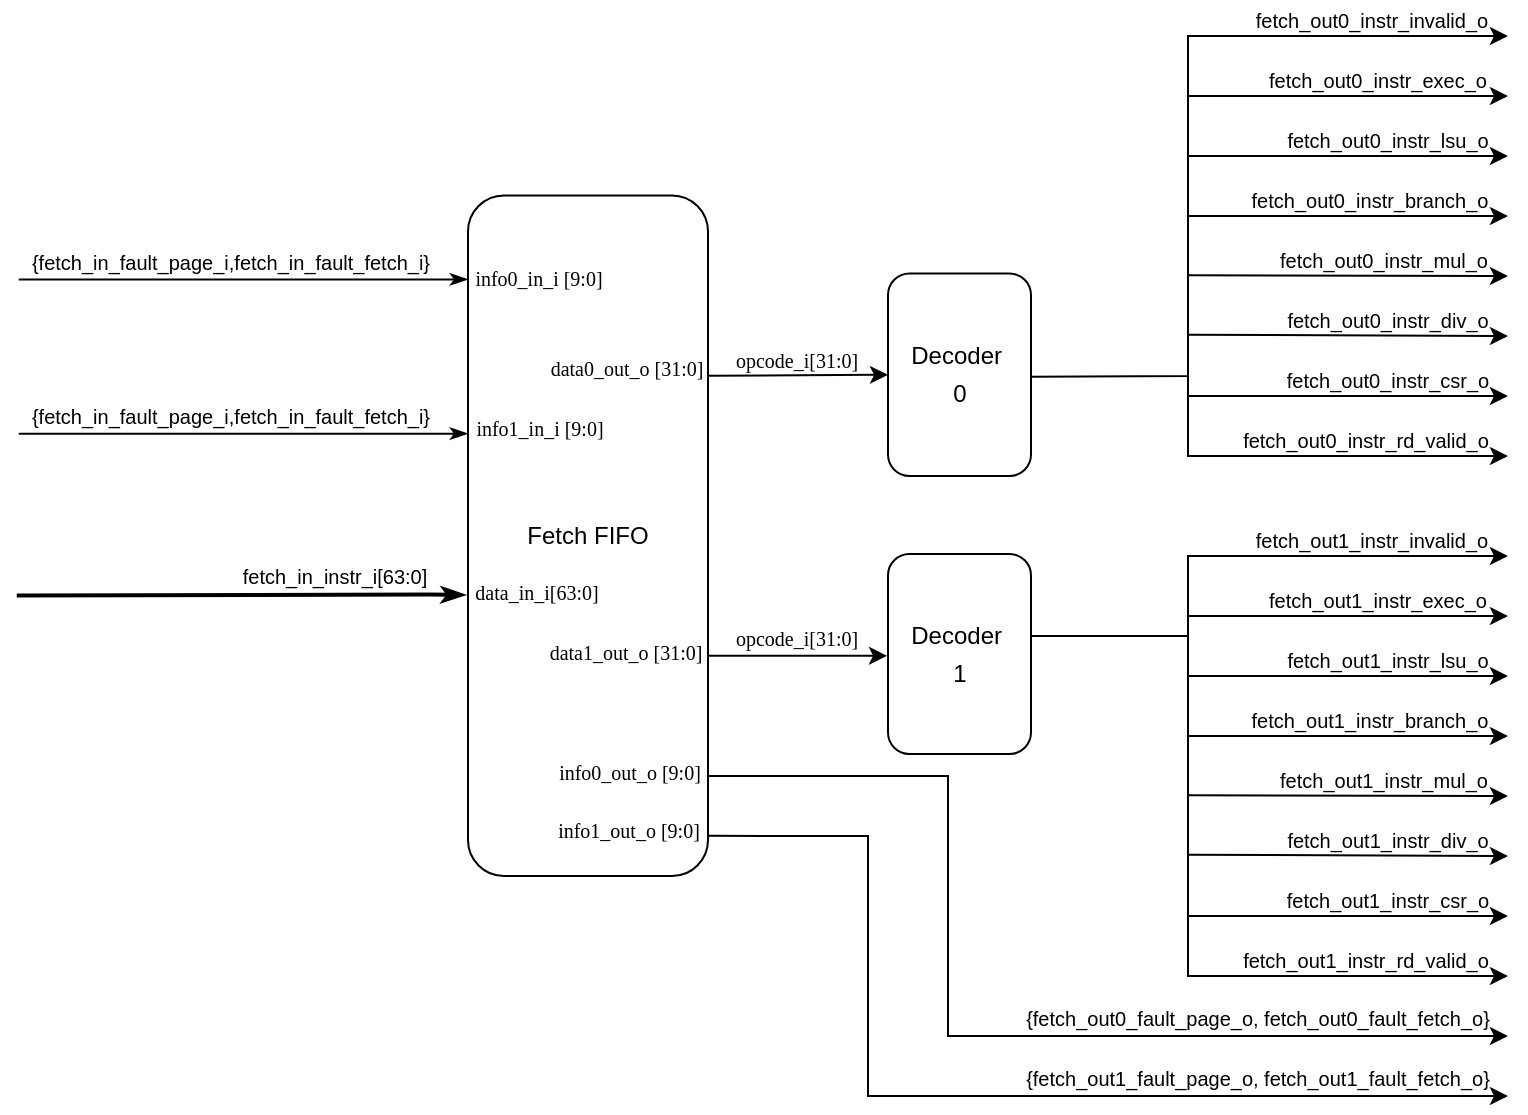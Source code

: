 <mxfile version="21.5.0" type="device">
  <diagram name="第 1 页" id="pXzLiLjHhXSIVCmC8Eia">
    <mxGraphModel dx="1329" dy="2537" grid="1" gridSize="10" guides="1" tooltips="1" connect="1" arrows="1" fold="1" page="1" pageScale="1" pageWidth="1169" pageHeight="827" math="0" shadow="0">
      <root>
        <mxCell id="0" />
        <mxCell id="1" parent="0" />
        <mxCell id="ue-ctrKMIbQpuEvLSKWv-120" value="Fetch FIFO" style="rounded=1;whiteSpace=wrap;html=1;" vertex="1" parent="1">
          <mxGeometry x="280" y="-640.25" width="120" height="340.25" as="geometry" />
        </mxCell>
        <mxCell id="ue-ctrKMIbQpuEvLSKWv-107" value="&lt;div style=&quot;line-height: 19px;&quot;&gt;&lt;font style=&quot;font-size: 10px;&quot; face=&quot;Times New Roman&quot;&gt;info0_in_i [9:0]&lt;/font&gt;&lt;/div&gt;" style="text;strokeColor=none;align=center;fillColor=none;html=1;verticalAlign=middle;whiteSpace=wrap;rounded=0;" vertex="1" parent="1">
          <mxGeometry x="280" y="-609.62" width="71" height="21" as="geometry" />
        </mxCell>
        <mxCell id="ue-ctrKMIbQpuEvLSKWv-108" value="&lt;div style=&quot;line-height: 19px;&quot;&gt;&lt;font style=&quot;font-size: 10px;&quot; face=&quot;Times New Roman&quot;&gt;info1_in_i [9:0]&lt;/font&gt;&lt;/div&gt;" style="text;strokeColor=none;align=center;fillColor=none;html=1;verticalAlign=middle;whiteSpace=wrap;rounded=0;" vertex="1" parent="1">
          <mxGeometry x="281" y="-534.88" width="70" height="21" as="geometry" />
        </mxCell>
        <mxCell id="ue-ctrKMIbQpuEvLSKWv-109" value="&lt;div style=&quot;line-height: 19px;&quot;&gt;&lt;div style=&quot;line-height: 19px;&quot;&gt;&lt;font style=&quot;font-size: 10px;&quot; face=&quot;Times New Roman&quot;&gt;data1_out_o [31:0]&lt;/font&gt;&lt;/div&gt;&lt;/div&gt;" style="text;strokeColor=none;align=center;fillColor=none;html=1;verticalAlign=middle;whiteSpace=wrap;rounded=0;" vertex="1" parent="1">
          <mxGeometry x="317.5" y="-417" width="82" height="10" as="geometry" />
        </mxCell>
        <mxCell id="ue-ctrKMIbQpuEvLSKWv-110" value="&lt;div style=&quot;line-height: 19px;&quot;&gt;&lt;div style=&quot;line-height: 19px;&quot;&gt;&lt;font style=&quot;font-size: 10px;&quot; face=&quot;Times New Roman&quot;&gt;data0_out_o [31:0]&lt;/font&gt;&lt;/div&gt;&lt;/div&gt;" style="text;strokeColor=none;align=center;fillColor=none;html=1;verticalAlign=middle;whiteSpace=wrap;rounded=0;" vertex="1" parent="1">
          <mxGeometry x="319.5" y="-558.63" width="79" height="10" as="geometry" />
        </mxCell>
        <mxCell id="ue-ctrKMIbQpuEvLSKWv-111" value="&lt;div style=&quot;line-height: 19px; font-size: 10px;&quot;&gt;&lt;font face=&quot;Times New Roman&quot;&gt;data_in_i[63:0]&lt;/font&gt;&lt;/div&gt;" style="text;strokeColor=none;align=center;fillColor=none;html=1;verticalAlign=middle;whiteSpace=wrap;rounded=0;" vertex="1" parent="1">
          <mxGeometry x="284" y="-452" width="61" height="20" as="geometry" />
        </mxCell>
        <mxCell id="ue-ctrKMIbQpuEvLSKWv-112" value="&lt;div style=&quot;line-height: 19px;&quot;&gt;&lt;font style=&quot;font-size: 10px;&quot;&gt;fetch_in_instr_i[63:0]&lt;/font&gt;&lt;/div&gt;" style="text;strokeColor=none;align=center;fillColor=none;html=1;verticalAlign=middle;whiteSpace=wrap;rounded=0;" vertex="1" parent="1">
          <mxGeometry x="167.26" y="-455.24" width="93.28" height="10" as="geometry" />
        </mxCell>
        <mxCell id="ue-ctrKMIbQpuEvLSKWv-113" value="" style="endArrow=classicThin;html=1;rounded=0;entryX=-0.009;entryY=0.286;entryDx=0;entryDy=0;entryPerimeter=0;endFill=1;" edge="1" parent="1">
          <mxGeometry width="50" height="50" relative="1" as="geometry">
            <mxPoint x="55.38" y="-521.13" as="sourcePoint" />
            <mxPoint x="279.999" y="-521.172" as="targetPoint" />
            <Array as="points">
              <mxPoint x="262.1" y="-521.13" />
            </Array>
          </mxGeometry>
        </mxCell>
        <mxCell id="ue-ctrKMIbQpuEvLSKWv-114" value="" style="endArrow=classicThin;html=1;rounded=0;entryX=-0.014;entryY=0.672;entryDx=0;entryDy=0;entryPerimeter=0;endFill=1;strokeWidth=2;" edge="1" parent="1">
          <mxGeometry width="50" height="50" relative="1" as="geometry">
            <mxPoint x="54.38" y="-440.24" as="sourcePoint" />
            <mxPoint x="278.665" y="-440.524" as="targetPoint" />
            <Array as="points">
              <mxPoint x="261.1" y="-440.74" />
            </Array>
          </mxGeometry>
        </mxCell>
        <mxCell id="ue-ctrKMIbQpuEvLSKWv-115" value="&lt;font style=&quot;font-size: 10px;&quot;&gt;{fetch_in_fault_page_i,fetch_in_fault_fetch_i}&lt;/font&gt;" style="text;strokeColor=none;align=center;fillColor=none;html=1;verticalAlign=middle;whiteSpace=wrap;rounded=0;" vertex="1" parent="1">
          <mxGeometry x="58.38" y="-534.88" width="207.03" height="10.75" as="geometry" />
        </mxCell>
        <mxCell id="ue-ctrKMIbQpuEvLSKWv-116" value="" style="endArrow=classicThin;html=1;rounded=0;entryX=-0.009;entryY=0.286;entryDx=0;entryDy=0;entryPerimeter=0;endFill=1;" edge="1" parent="1">
          <mxGeometry width="50" height="50" relative="1" as="geometry">
            <mxPoint x="55.38" y="-598.25" as="sourcePoint" />
            <mxPoint x="279.999" y="-598.292" as="targetPoint" />
            <Array as="points">
              <mxPoint x="262.1" y="-598.25" />
            </Array>
          </mxGeometry>
        </mxCell>
        <mxCell id="ue-ctrKMIbQpuEvLSKWv-117" value="&lt;font style=&quot;font-size: 10px;&quot;&gt;{fetch_in_fault_page_i,fetch_in_fault_fetch_i}&lt;/font&gt;" style="text;strokeColor=none;align=center;fillColor=none;html=1;verticalAlign=middle;whiteSpace=wrap;rounded=0;" vertex="1" parent="1">
          <mxGeometry x="58.38" y="-612" width="207.03" height="10.75" as="geometry" />
        </mxCell>
        <mxCell id="ue-ctrKMIbQpuEvLSKWv-118" value="&lt;div style=&quot;line-height: 19px;&quot;&gt;&lt;font style=&quot;font-size: 12px;&quot;&gt;Decoder&amp;nbsp;&lt;/font&gt;&lt;/div&gt;&lt;div style=&quot;line-height: 19px;&quot;&gt;&lt;font style=&quot;font-size: 12px;&quot;&gt;0&lt;/font&gt;&lt;/div&gt;" style="rounded=1;whiteSpace=wrap;html=1;" vertex="1" parent="1">
          <mxGeometry x="490" y="-601.25" width="71.5" height="101.25" as="geometry" />
        </mxCell>
        <mxCell id="ue-ctrKMIbQpuEvLSKWv-119" value="&lt;div style=&quot;line-height: 19px;&quot;&gt;&lt;font style=&quot;font-size: 12px;&quot;&gt;Decoder&amp;nbsp;&lt;/font&gt;&lt;/div&gt;&lt;div style=&quot;line-height: 19px;&quot;&gt;&lt;font style=&quot;font-size: 12px;&quot;&gt;1&lt;/font&gt;&lt;/div&gt;" style="rounded=1;whiteSpace=wrap;html=1;" vertex="1" parent="1">
          <mxGeometry x="490" y="-461" width="71.5" height="100" as="geometry" />
        </mxCell>
        <mxCell id="ue-ctrKMIbQpuEvLSKWv-122" value="" style="endArrow=classic;html=1;rounded=0;exitX=1;exitY=0.265;exitDx=0;exitDy=0;exitPerimeter=0;entryX=0;entryY=0.5;entryDx=0;entryDy=0;" edge="1" parent="1" source="ue-ctrKMIbQpuEvLSKWv-120" target="ue-ctrKMIbQpuEvLSKWv-118">
          <mxGeometry width="50" height="50" relative="1" as="geometry">
            <mxPoint x="410" y="-551.25" as="sourcePoint" />
            <mxPoint x="460" y="-601.25" as="targetPoint" />
          </mxGeometry>
        </mxCell>
        <mxCell id="ue-ctrKMIbQpuEvLSKWv-123" value="" style="endArrow=classic;html=1;rounded=0;exitX=1;exitY=0.647;exitDx=0;exitDy=0;exitPerimeter=0;entryX=-0.007;entryY=0.409;entryDx=0;entryDy=0;entryPerimeter=0;" edge="1" parent="1">
          <mxGeometry width="50" height="50" relative="1" as="geometry">
            <mxPoint x="400" y="-410.108" as="sourcePoint" />
            <mxPoint x="489.5" y="-410.1" as="targetPoint" />
          </mxGeometry>
        </mxCell>
        <mxCell id="ue-ctrKMIbQpuEvLSKWv-124" value="&lt;div style=&quot;line-height: 19px;&quot;&gt;&lt;font style=&quot;font-size: 10px;&quot; face=&quot;Times New Roman&quot;&gt;opcode_i[31:0]&lt;/font&gt;&lt;/div&gt;" style="text;strokeColor=none;align=center;fillColor=none;html=1;verticalAlign=middle;whiteSpace=wrap;rounded=0;" vertex="1" parent="1">
          <mxGeometry x="410" y="-567.63" width="68.5" height="20" as="geometry" />
        </mxCell>
        <mxCell id="ue-ctrKMIbQpuEvLSKWv-125" value="&lt;div style=&quot;line-height: 19px;&quot;&gt;&lt;font style=&quot;font-size: 10px;&quot; face=&quot;Times New Roman&quot;&gt;opcode_i[31:0]&lt;/font&gt;&lt;/div&gt;" style="text;strokeColor=none;align=center;fillColor=none;html=1;verticalAlign=middle;whiteSpace=wrap;rounded=0;" vertex="1" parent="1">
          <mxGeometry x="410" y="-429" width="68.5" height="20" as="geometry" />
        </mxCell>
        <mxCell id="ue-ctrKMIbQpuEvLSKWv-126" value="" style="endArrow=classic;html=1;rounded=0;exitX=1.002;exitY=0.51;exitDx=0;exitDy=0;exitPerimeter=0;" edge="1" parent="1" source="ue-ctrKMIbQpuEvLSKWv-118">
          <mxGeometry width="50" height="50" relative="1" as="geometry">
            <mxPoint x="600" y="-548.63" as="sourcePoint" />
            <mxPoint x="800" y="-720" as="targetPoint" />
            <Array as="points">
              <mxPoint x="640" y="-550" />
              <mxPoint x="640" y="-720" />
            </Array>
          </mxGeometry>
        </mxCell>
        <mxCell id="ue-ctrKMIbQpuEvLSKWv-127" value="" style="endArrow=none;html=1;rounded=0;exitX=1.002;exitY=0.41;exitDx=0;exitDy=0;exitPerimeter=0;endFill=0;" edge="1" parent="1" source="ue-ctrKMIbQpuEvLSKWv-119">
          <mxGeometry width="50" height="50" relative="1" as="geometry">
            <mxPoint x="561.5" y="-419" as="sourcePoint" />
            <mxPoint x="640" y="-420" as="targetPoint" />
          </mxGeometry>
        </mxCell>
        <mxCell id="ue-ctrKMIbQpuEvLSKWv-131" value="" style="endArrow=classic;html=1;rounded=0;" edge="1" parent="1">
          <mxGeometry width="50" height="50" relative="1" as="geometry">
            <mxPoint x="640" y="-690" as="sourcePoint" />
            <mxPoint x="800" y="-690" as="targetPoint" />
          </mxGeometry>
        </mxCell>
        <mxCell id="ue-ctrKMIbQpuEvLSKWv-132" value="" style="endArrow=classic;html=1;rounded=0;" edge="1" parent="1">
          <mxGeometry width="50" height="50" relative="1" as="geometry">
            <mxPoint x="640" y="-660" as="sourcePoint" />
            <mxPoint x="800" y="-660" as="targetPoint" />
          </mxGeometry>
        </mxCell>
        <mxCell id="ue-ctrKMIbQpuEvLSKWv-133" value="" style="endArrow=classic;html=1;rounded=0;" edge="1" parent="1">
          <mxGeometry width="50" height="50" relative="1" as="geometry">
            <mxPoint x="640" y="-630" as="sourcePoint" />
            <mxPoint x="800" y="-630" as="targetPoint" />
          </mxGeometry>
        </mxCell>
        <mxCell id="ue-ctrKMIbQpuEvLSKWv-134" value="" style="endArrow=classic;html=1;rounded=0;" edge="1" parent="1">
          <mxGeometry width="50" height="50" relative="1" as="geometry">
            <mxPoint x="640" y="-600.42" as="sourcePoint" />
            <mxPoint x="800" y="-600" as="targetPoint" />
          </mxGeometry>
        </mxCell>
        <mxCell id="ue-ctrKMIbQpuEvLSKWv-135" value="" style="endArrow=classic;html=1;rounded=0;" edge="1" parent="1">
          <mxGeometry width="50" height="50" relative="1" as="geometry">
            <mxPoint x="640" y="-570.63" as="sourcePoint" />
            <mxPoint x="800" y="-570" as="targetPoint" />
          </mxGeometry>
        </mxCell>
        <mxCell id="ue-ctrKMIbQpuEvLSKWv-136" value="" style="endArrow=classic;html=1;rounded=0;" edge="1" parent="1">
          <mxGeometry width="50" height="50" relative="1" as="geometry">
            <mxPoint x="640" y="-550" as="sourcePoint" />
            <mxPoint x="800" y="-540" as="targetPoint" />
            <Array as="points">
              <mxPoint x="640" y="-540" />
            </Array>
          </mxGeometry>
        </mxCell>
        <mxCell id="ue-ctrKMIbQpuEvLSKWv-137" value="&lt;font style=&quot;font-size: 10px;&quot;&gt;fetch_out0_instr_invalid_o&lt;/font&gt;" style="text;strokeColor=none;align=center;fillColor=none;html=1;verticalAlign=middle;whiteSpace=wrap;rounded=0;" vertex="1" parent="1">
          <mxGeometry x="667" y="-738" width="130" height="20" as="geometry" />
        </mxCell>
        <mxCell id="ue-ctrKMIbQpuEvLSKWv-138" value="fetch_out0_instr_exec_o" style="text;strokeColor=none;align=center;fillColor=none;html=1;verticalAlign=middle;whiteSpace=wrap;rounded=0;fontSize=10;" vertex="1" parent="1">
          <mxGeometry x="670" y="-708" width="130" height="20" as="geometry" />
        </mxCell>
        <mxCell id="ue-ctrKMIbQpuEvLSKWv-139" value="" style="endArrow=classic;html=1;rounded=0;" edge="1" parent="1">
          <mxGeometry width="50" height="50" relative="1" as="geometry">
            <mxPoint x="640" y="-540" as="sourcePoint" />
            <mxPoint x="800" y="-510" as="targetPoint" />
            <Array as="points">
              <mxPoint x="640" y="-510" />
            </Array>
          </mxGeometry>
        </mxCell>
        <mxCell id="ue-ctrKMIbQpuEvLSKWv-140" value="fetch_out0_instr_lsu_o" style="text;strokeColor=none;align=center;fillColor=none;html=1;verticalAlign=middle;whiteSpace=wrap;rounded=0;fontSize=10;" vertex="1" parent="1">
          <mxGeometry x="675" y="-678" width="130" height="20" as="geometry" />
        </mxCell>
        <mxCell id="ue-ctrKMIbQpuEvLSKWv-141" value="fetch_out0_instr_branch_o" style="text;strokeColor=none;align=center;fillColor=none;html=1;verticalAlign=middle;whiteSpace=wrap;rounded=0;fontSize=10;" vertex="1" parent="1">
          <mxGeometry x="666" y="-648" width="130" height="20" as="geometry" />
        </mxCell>
        <mxCell id="ue-ctrKMIbQpuEvLSKWv-142" value="fetch_out0_instr_mul_o" style="text;strokeColor=none;align=center;fillColor=none;html=1;verticalAlign=middle;whiteSpace=wrap;rounded=0;fontSize=10;" vertex="1" parent="1">
          <mxGeometry x="673" y="-618.25" width="130" height="20" as="geometry" />
        </mxCell>
        <mxCell id="ue-ctrKMIbQpuEvLSKWv-143" value="fetch_out0_instr_div_o" style="text;strokeColor=none;align=center;fillColor=none;html=1;verticalAlign=middle;whiteSpace=wrap;rounded=0;fontSize=10;" vertex="1" parent="1">
          <mxGeometry x="675" y="-587.63" width="130" height="20" as="geometry" />
        </mxCell>
        <mxCell id="ue-ctrKMIbQpuEvLSKWv-144" value="fetch_out0_instr_csr_o" style="text;strokeColor=none;align=center;fillColor=none;html=1;verticalAlign=middle;whiteSpace=wrap;rounded=0;fontSize=10;" vertex="1" parent="1">
          <mxGeometry x="675" y="-557.63" width="130" height="20" as="geometry" />
        </mxCell>
        <mxCell id="ue-ctrKMIbQpuEvLSKWv-145" value="fetch_out0_instr_rd_valid_o" style="text;strokeColor=none;align=center;fillColor=none;html=1;verticalAlign=middle;whiteSpace=wrap;rounded=0;fontSize=10;" vertex="1" parent="1">
          <mxGeometry x="664" y="-527.88" width="130" height="20" as="geometry" />
        </mxCell>
        <mxCell id="ue-ctrKMIbQpuEvLSKWv-161" value="" style="endArrow=classic;html=1;rounded=0;" edge="1" parent="1">
          <mxGeometry width="50" height="50" relative="1" as="geometry">
            <mxPoint x="640" y="-289" as="sourcePoint" />
            <mxPoint x="800" y="-460" as="targetPoint" />
            <Array as="points">
              <mxPoint x="640" y="-460" />
            </Array>
          </mxGeometry>
        </mxCell>
        <mxCell id="ue-ctrKMIbQpuEvLSKWv-162" value="" style="endArrow=classic;html=1;rounded=0;" edge="1" parent="1">
          <mxGeometry width="50" height="50" relative="1" as="geometry">
            <mxPoint x="640" y="-430" as="sourcePoint" />
            <mxPoint x="800" y="-430" as="targetPoint" />
          </mxGeometry>
        </mxCell>
        <mxCell id="ue-ctrKMIbQpuEvLSKWv-163" value="" style="endArrow=classic;html=1;rounded=0;" edge="1" parent="1">
          <mxGeometry width="50" height="50" relative="1" as="geometry">
            <mxPoint x="640" y="-400" as="sourcePoint" />
            <mxPoint x="800" y="-400" as="targetPoint" />
          </mxGeometry>
        </mxCell>
        <mxCell id="ue-ctrKMIbQpuEvLSKWv-164" value="" style="endArrow=classic;html=1;rounded=0;" edge="1" parent="1">
          <mxGeometry width="50" height="50" relative="1" as="geometry">
            <mxPoint x="640" y="-370" as="sourcePoint" />
            <mxPoint x="800" y="-370" as="targetPoint" />
          </mxGeometry>
        </mxCell>
        <mxCell id="ue-ctrKMIbQpuEvLSKWv-165" value="" style="endArrow=classic;html=1;rounded=0;" edge="1" parent="1">
          <mxGeometry width="50" height="50" relative="1" as="geometry">
            <mxPoint x="640" y="-340.42" as="sourcePoint" />
            <mxPoint x="800" y="-340" as="targetPoint" />
          </mxGeometry>
        </mxCell>
        <mxCell id="ue-ctrKMIbQpuEvLSKWv-166" value="" style="endArrow=classic;html=1;rounded=0;" edge="1" parent="1">
          <mxGeometry width="50" height="50" relative="1" as="geometry">
            <mxPoint x="640" y="-310.63" as="sourcePoint" />
            <mxPoint x="800" y="-310" as="targetPoint" />
          </mxGeometry>
        </mxCell>
        <mxCell id="ue-ctrKMIbQpuEvLSKWv-167" value="" style="endArrow=classic;html=1;rounded=0;" edge="1" parent="1">
          <mxGeometry width="50" height="50" relative="1" as="geometry">
            <mxPoint x="640" y="-290" as="sourcePoint" />
            <mxPoint x="800" y="-280" as="targetPoint" />
            <Array as="points">
              <mxPoint x="640" y="-280" />
            </Array>
          </mxGeometry>
        </mxCell>
        <mxCell id="ue-ctrKMIbQpuEvLSKWv-168" value="&lt;font style=&quot;font-size: 10px;&quot;&gt;fetch_out1_instr_invalid_o&lt;/font&gt;" style="text;strokeColor=none;align=center;fillColor=none;html=1;verticalAlign=middle;whiteSpace=wrap;rounded=0;" vertex="1" parent="1">
          <mxGeometry x="667" y="-478" width="130" height="20" as="geometry" />
        </mxCell>
        <mxCell id="ue-ctrKMIbQpuEvLSKWv-169" value="fetch_out1_instr_exec_o" style="text;strokeColor=none;align=center;fillColor=none;html=1;verticalAlign=middle;whiteSpace=wrap;rounded=0;fontSize=10;" vertex="1" parent="1">
          <mxGeometry x="670" y="-448" width="130" height="20" as="geometry" />
        </mxCell>
        <mxCell id="ue-ctrKMIbQpuEvLSKWv-170" value="" style="endArrow=classic;html=1;rounded=0;" edge="1" parent="1">
          <mxGeometry width="50" height="50" relative="1" as="geometry">
            <mxPoint x="640" y="-280" as="sourcePoint" />
            <mxPoint x="800" y="-250" as="targetPoint" />
            <Array as="points">
              <mxPoint x="640" y="-250" />
            </Array>
          </mxGeometry>
        </mxCell>
        <mxCell id="ue-ctrKMIbQpuEvLSKWv-171" value="fetch_out1_instr_lsu_o" style="text;strokeColor=none;align=center;fillColor=none;html=1;verticalAlign=middle;whiteSpace=wrap;rounded=0;fontSize=10;" vertex="1" parent="1">
          <mxGeometry x="675" y="-418" width="130" height="20" as="geometry" />
        </mxCell>
        <mxCell id="ue-ctrKMIbQpuEvLSKWv-172" value="fetch_out1_instr_branch_o" style="text;strokeColor=none;align=center;fillColor=none;html=1;verticalAlign=middle;whiteSpace=wrap;rounded=0;fontSize=10;" vertex="1" parent="1">
          <mxGeometry x="666" y="-388" width="130" height="20" as="geometry" />
        </mxCell>
        <mxCell id="ue-ctrKMIbQpuEvLSKWv-173" value="fetch_out1_instr_mul_o" style="text;strokeColor=none;align=center;fillColor=none;html=1;verticalAlign=middle;whiteSpace=wrap;rounded=0;fontSize=10;" vertex="1" parent="1">
          <mxGeometry x="673" y="-358.25" width="130" height="20" as="geometry" />
        </mxCell>
        <mxCell id="ue-ctrKMIbQpuEvLSKWv-174" value="fetch_out1_instr_div_o" style="text;strokeColor=none;align=center;fillColor=none;html=1;verticalAlign=middle;whiteSpace=wrap;rounded=0;fontSize=10;" vertex="1" parent="1">
          <mxGeometry x="675" y="-327.63" width="130" height="20" as="geometry" />
        </mxCell>
        <mxCell id="ue-ctrKMIbQpuEvLSKWv-175" value="fetch_out1_instr_csr_o" style="text;strokeColor=none;align=center;fillColor=none;html=1;verticalAlign=middle;whiteSpace=wrap;rounded=0;fontSize=10;" vertex="1" parent="1">
          <mxGeometry x="675" y="-297.63" width="130" height="20" as="geometry" />
        </mxCell>
        <mxCell id="ue-ctrKMIbQpuEvLSKWv-176" value="fetch_out1_instr_rd_valid_o" style="text;strokeColor=none;align=center;fillColor=none;html=1;verticalAlign=middle;whiteSpace=wrap;rounded=0;fontSize=10;" vertex="1" parent="1">
          <mxGeometry x="664" y="-267.88" width="130" height="20" as="geometry" />
        </mxCell>
        <mxCell id="ue-ctrKMIbQpuEvLSKWv-179" value="&lt;div style=&quot;line-height: 19px;&quot;&gt;&lt;font style=&quot;font-size: 10px;&quot; face=&quot;Times New Roman&quot;&gt;info1_out_o [9:0]&lt;/font&gt;&lt;/div&gt;" style="text;strokeColor=none;align=center;fillColor=none;html=1;verticalAlign=middle;whiteSpace=wrap;rounded=0;" vertex="1" parent="1">
          <mxGeometry x="321" y="-333.25" width="78.5" height="21" as="geometry" />
        </mxCell>
        <mxCell id="ue-ctrKMIbQpuEvLSKWv-180" value="" style="endArrow=classic;html=1;rounded=0;exitX=0.992;exitY=0.617;exitDx=0;exitDy=0;exitPerimeter=0;" edge="1" parent="1">
          <mxGeometry width="50" height="50" relative="1" as="geometry">
            <mxPoint x="399.864" y="-350.043" as="sourcePoint" />
            <mxPoint x="800" y="-220" as="targetPoint" />
            <Array as="points">
              <mxPoint x="520" y="-350" />
              <mxPoint x="520" y="-220" />
            </Array>
          </mxGeometry>
        </mxCell>
        <mxCell id="ue-ctrKMIbQpuEvLSKWv-181" value="&lt;div style=&quot;line-height: 19px;&quot;&gt;&lt;font style=&quot;font-size: 10px;&quot; face=&quot;Times New Roman&quot;&gt;info0_out_o [9:0]&lt;/font&gt;&lt;/div&gt;" style="text;strokeColor=none;align=center;fillColor=none;html=1;verticalAlign=middle;whiteSpace=wrap;rounded=0;" vertex="1" parent="1">
          <mxGeometry x="321" y="-363" width="79.5" height="21" as="geometry" />
        </mxCell>
        <mxCell id="ue-ctrKMIbQpuEvLSKWv-182" value="" style="endArrow=classic;html=1;rounded=0;exitX=1.002;exitY=0.941;exitDx=0;exitDy=0;exitPerimeter=0;" edge="1" parent="1" source="ue-ctrKMIbQpuEvLSKWv-120">
          <mxGeometry width="50" height="50" relative="1" as="geometry">
            <mxPoint x="400.504" y="-322.903" as="sourcePoint" />
            <mxPoint x="800" y="-190" as="targetPoint" />
            <Array as="points">
              <mxPoint x="480" y="-320" />
              <mxPoint x="480" y="-190" />
            </Array>
          </mxGeometry>
        </mxCell>
        <mxCell id="ue-ctrKMIbQpuEvLSKWv-184" value="&lt;div style=&quot;line-height: 19px;&quot;&gt;&lt;font style=&quot;font-size: 10px;&quot;&gt;{fetch_out0_fault_page_o, fetch_out0_fault_fetch_o}&lt;/font&gt;&lt;/div&gt;" style="text;strokeColor=none;align=center;fillColor=none;html=1;verticalAlign=middle;whiteSpace=wrap;rounded=0;" vertex="1" parent="1">
          <mxGeometry x="542" y="-238" width="266" height="17.88" as="geometry" />
        </mxCell>
        <mxCell id="ue-ctrKMIbQpuEvLSKWv-185" value="&lt;div style=&quot;line-height: 19px;&quot;&gt;&lt;font style=&quot;font-size: 10px;&quot;&gt;{fetch_out1_fault_page_o, fetch_out1_fault_fetch_o}&lt;/font&gt;&lt;/div&gt;" style="text;strokeColor=none;align=center;fillColor=none;html=1;verticalAlign=middle;whiteSpace=wrap;rounded=0;" vertex="1" parent="1">
          <mxGeometry x="542" y="-208" width="266" height="17.88" as="geometry" />
        </mxCell>
      </root>
    </mxGraphModel>
  </diagram>
</mxfile>
